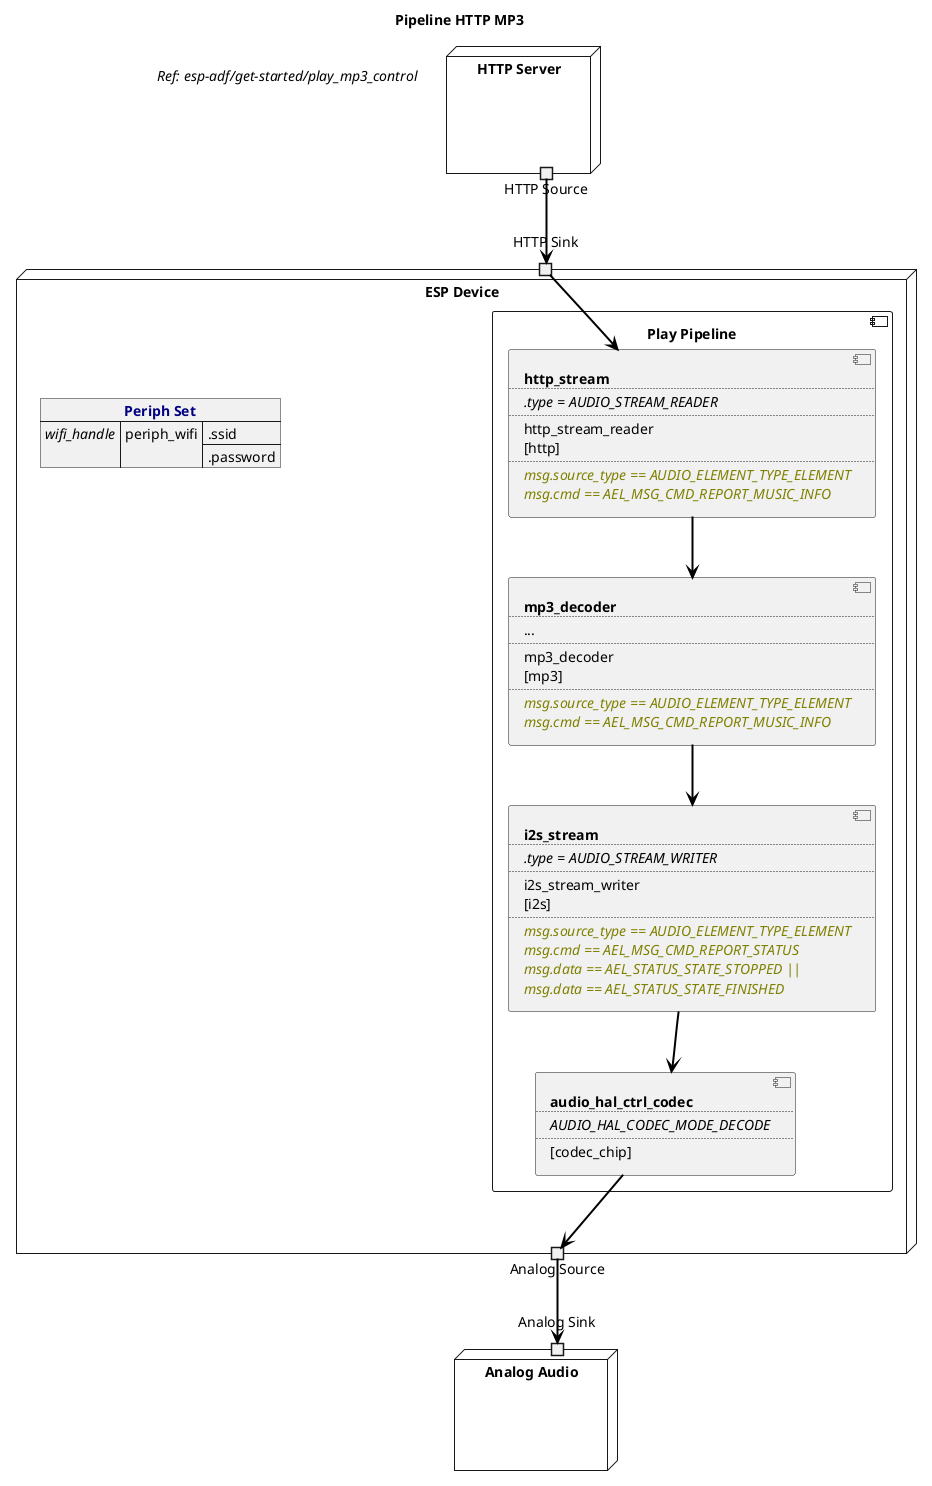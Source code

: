 ﻿@startuml pipeline_http_mp3
title Pipeline HTTP MP3
allowmixing

label "//Ref: esp-adf/get-started/play_mp3_control//"

node "HTTP Server" as HTTPServer  {
    portout "HTTP Source" as HTTPSource
} 

node "ESP Device" as ESPDevice  {

    json "<b><color navy>Periph Set" as periph_set {
        "<i>wifi_handle" : {
            "periph_wifi" : [".ssid", ".password"]
        }
    }
    
    portin "HTTP Sink" as HTTPSink

    component "Play Pipeline" as PlayPipeline {

        component HTTPStream [
            <b>http_stream
            ....
            <i>.type = AUDIO_STREAM_READER
            ....
            http_stream_reader
            [http]
            ....
            <i><color olive>msg.source_type == AUDIO_ELEMENT_TYPE_ELEMENT
            <i><color olive>msg.cmd == AEL_MSG_CMD_REPORT_MUSIC_INFO
        ]

        component Mp3Decoder [
            <b>mp3_decoder
            ....
            ...
            ....
            mp3_decoder
            [mp3]
            ....
            <i><color olive>msg.source_type == AUDIO_ELEMENT_TYPE_ELEMENT
            <i><color olive>msg.cmd == AEL_MSG_CMD_REPORT_MUSIC_INFO
        ]

        component I2SStream [
            <b>i2s_stream
            ....
            <i>.type = AUDIO_STREAM_WRITER
            ....
            i2s_stream_writer
            [i2s]
            ....
            <i><color olive>msg.source_type == AUDIO_ELEMENT_TYPE_ELEMENT
            <i><color olive>msg.cmd == AEL_MSG_CMD_REPORT_STATUS
            <i><color olive>msg.data == AEL_STATUS_STATE_STOPPED ||
            <i><color olive>msg.data == AEL_STATUS_STATE_FINISHED
        ]

        component HALCodec [
            <b>audio_hal_ctrl_codec
            ....
            <i>AUDIO_HAL_CODEC_MODE_DECODE
            ....
            [codec_chip]
        ]
    }

    portout "Analog Source" as AnalogSource
} 

node "Analog Audio" as AnalogAudio  {
    portin "Analog Sink" as AnalogSink
}

HTTPSource --> HTTPSink           #line:black;line.bold;text:black

HTTPSink    --> HTTPStream        #line:black;line.bold;text:black
HTTPStream  --> Mp3Decoder       #line:black;line.bold;text:black
Mp3Decoder --> I2SStream        #line:black;line.bold;text:black
I2SStream  --> HALCodec         #line:black;line.bold;text:black
HALCodec   --> AnalogSource     #line:black;line.bold;text:black

AnalogSource --> AnalogSink     #line:black;line.bold;text:black

@enduml